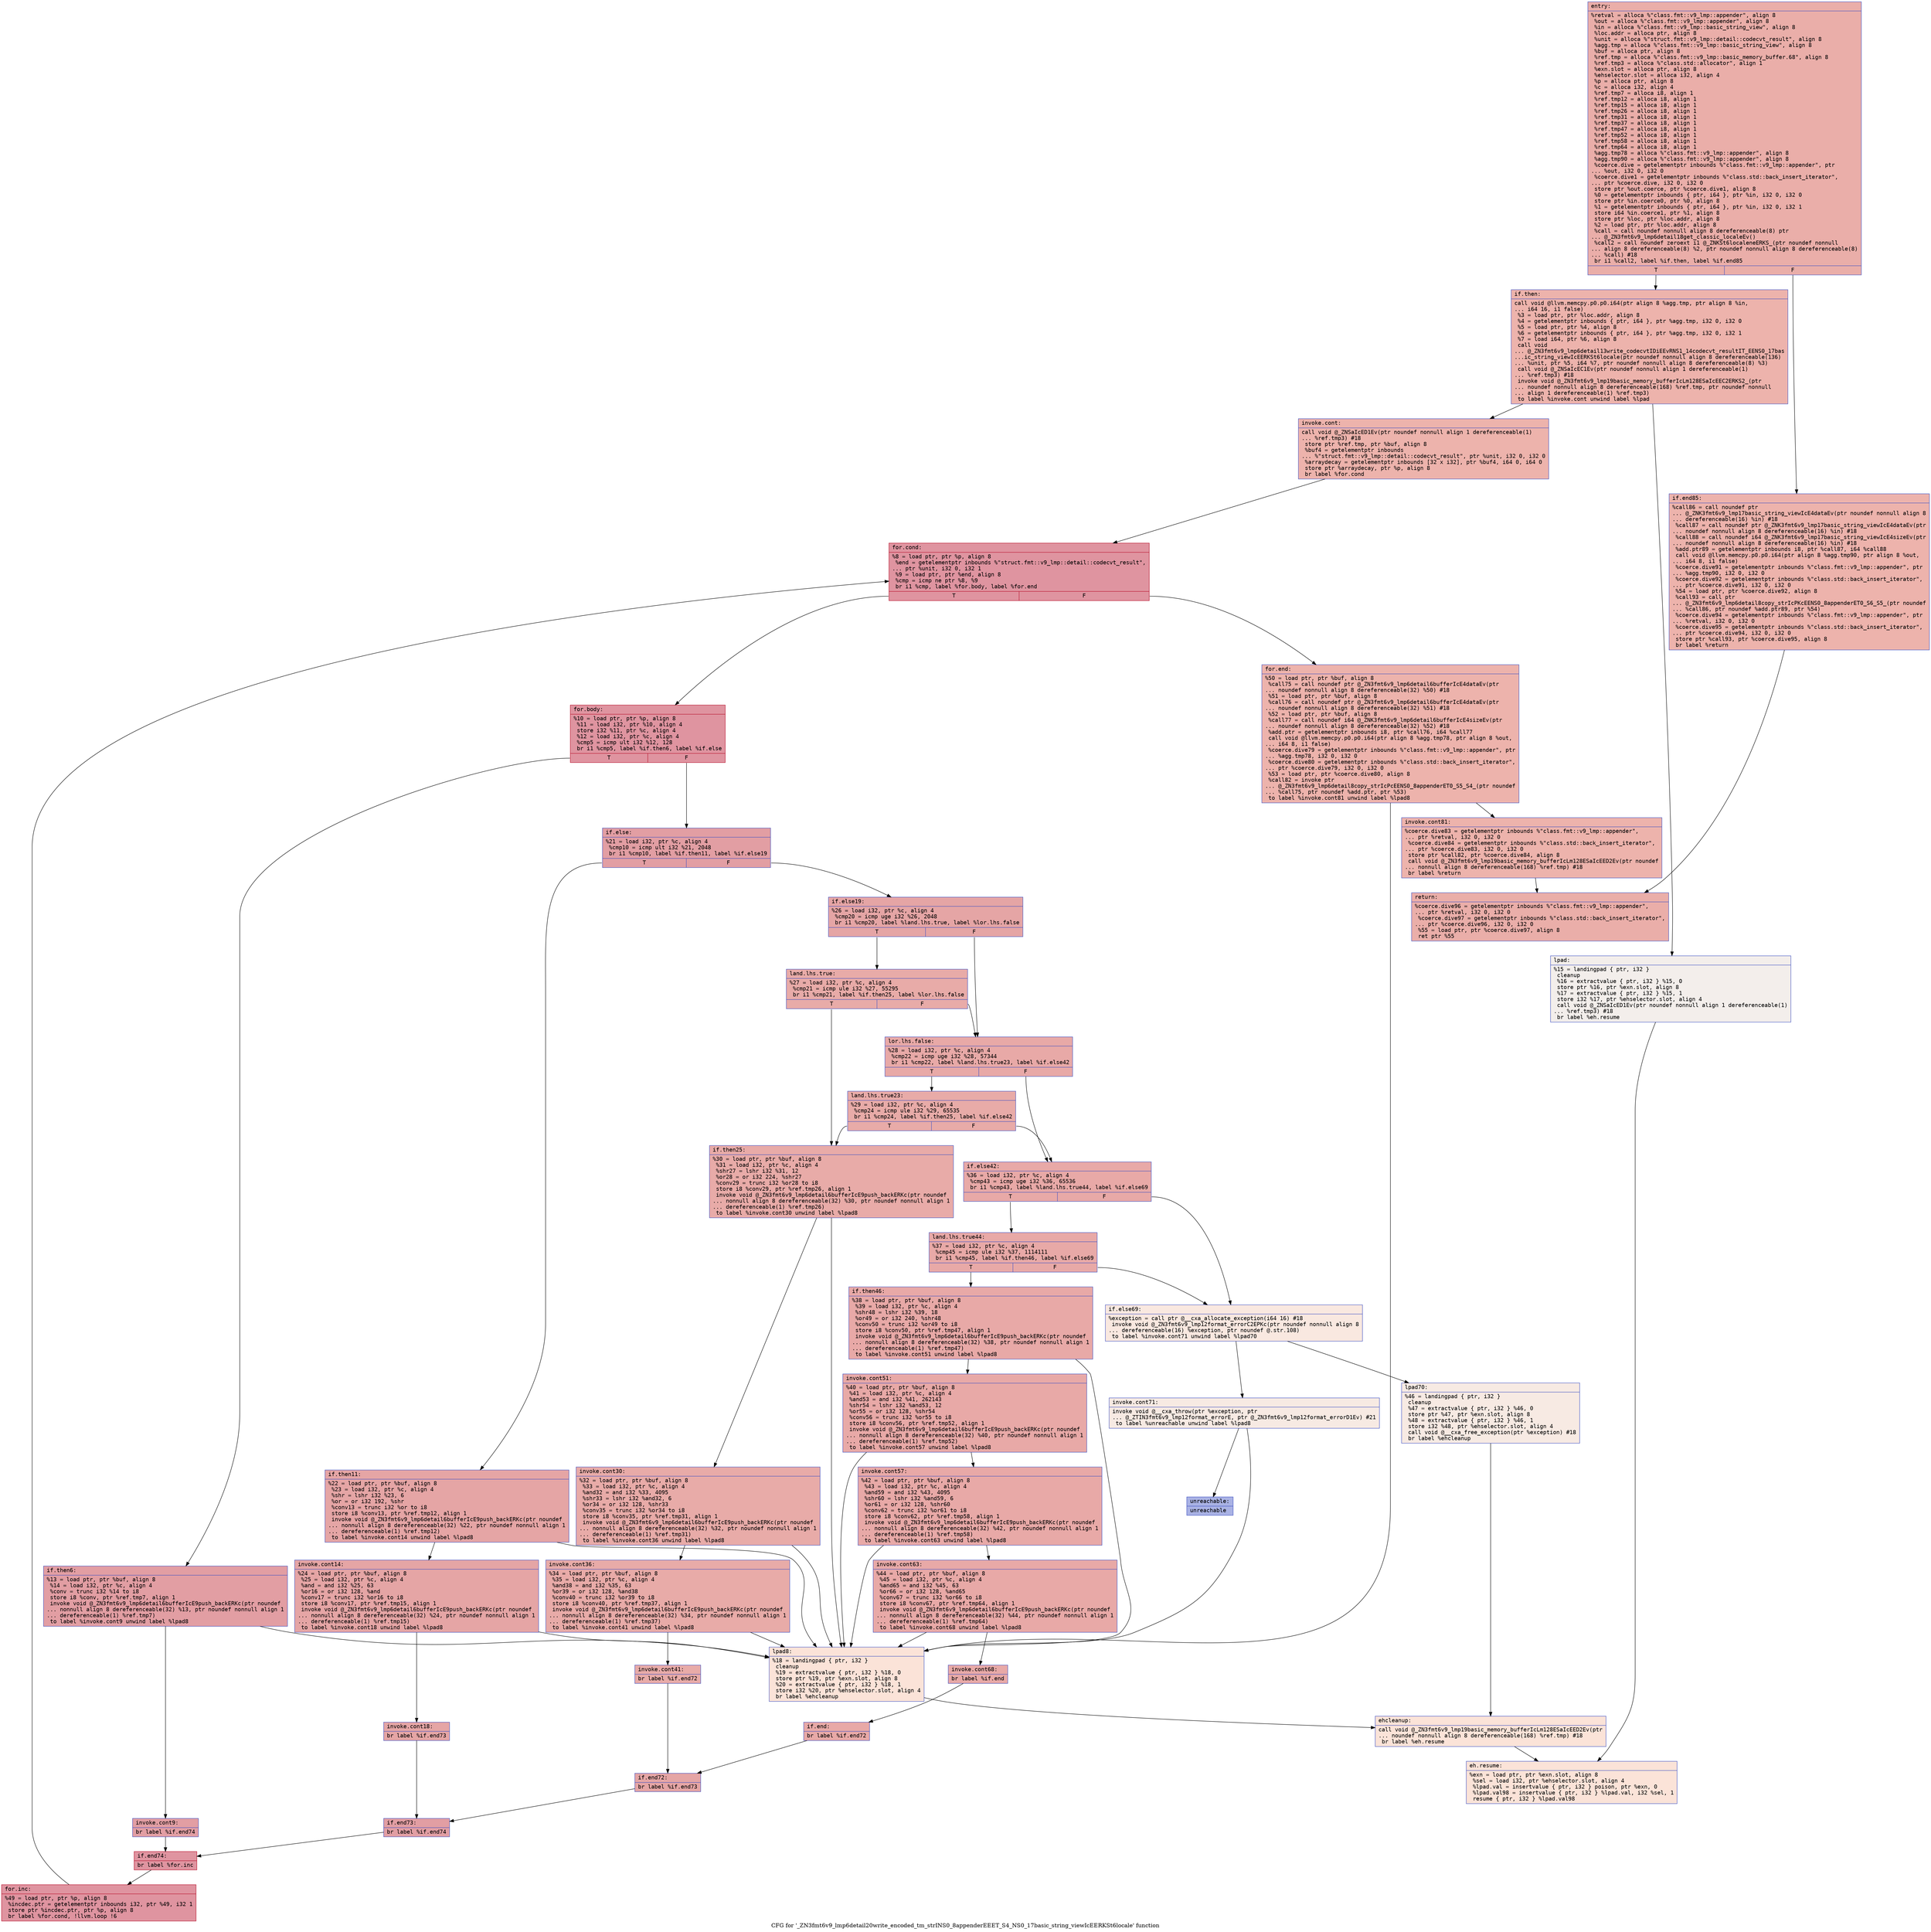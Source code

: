 digraph "CFG for '_ZN3fmt6v9_lmp6detail20write_encoded_tm_strINS0_8appenderEEET_S4_NS0_17basic_string_viewIcEERKSt6locale' function" {
	label="CFG for '_ZN3fmt6v9_lmp6detail20write_encoded_tm_strINS0_8appenderEEET_S4_NS0_17basic_string_viewIcEERKSt6locale' function";

	Node0x55841699a6d0 [shape=record,color="#3d50c3ff", style=filled, fillcolor="#d0473d70" fontname="Courier",label="{entry:\l|  %retval = alloca %\"class.fmt::v9_lmp::appender\", align 8\l  %out = alloca %\"class.fmt::v9_lmp::appender\", align 8\l  %in = alloca %\"class.fmt::v9_lmp::basic_string_view\", align 8\l  %loc.addr = alloca ptr, align 8\l  %unit = alloca %\"struct.fmt::v9_lmp::detail::codecvt_result\", align 8\l  %agg.tmp = alloca %\"class.fmt::v9_lmp::basic_string_view\", align 8\l  %buf = alloca ptr, align 8\l  %ref.tmp = alloca %\"class.fmt::v9_lmp::basic_memory_buffer.68\", align 8\l  %ref.tmp3 = alloca %\"class.std::allocator\", align 1\l  %exn.slot = alloca ptr, align 8\l  %ehselector.slot = alloca i32, align 4\l  %p = alloca ptr, align 8\l  %c = alloca i32, align 4\l  %ref.tmp7 = alloca i8, align 1\l  %ref.tmp12 = alloca i8, align 1\l  %ref.tmp15 = alloca i8, align 1\l  %ref.tmp26 = alloca i8, align 1\l  %ref.tmp31 = alloca i8, align 1\l  %ref.tmp37 = alloca i8, align 1\l  %ref.tmp47 = alloca i8, align 1\l  %ref.tmp52 = alloca i8, align 1\l  %ref.tmp58 = alloca i8, align 1\l  %ref.tmp64 = alloca i8, align 1\l  %agg.tmp78 = alloca %\"class.fmt::v9_lmp::appender\", align 8\l  %agg.tmp90 = alloca %\"class.fmt::v9_lmp::appender\", align 8\l  %coerce.dive = getelementptr inbounds %\"class.fmt::v9_lmp::appender\", ptr\l... %out, i32 0, i32 0\l  %coerce.dive1 = getelementptr inbounds %\"class.std::back_insert_iterator\",\l... ptr %coerce.dive, i32 0, i32 0\l  store ptr %out.coerce, ptr %coerce.dive1, align 8\l  %0 = getelementptr inbounds \{ ptr, i64 \}, ptr %in, i32 0, i32 0\l  store ptr %in.coerce0, ptr %0, align 8\l  %1 = getelementptr inbounds \{ ptr, i64 \}, ptr %in, i32 0, i32 1\l  store i64 %in.coerce1, ptr %1, align 8\l  store ptr %loc, ptr %loc.addr, align 8\l  %2 = load ptr, ptr %loc.addr, align 8\l  %call = call noundef nonnull align 8 dereferenceable(8) ptr\l... @_ZN3fmt6v9_lmp6detail18get_classic_localeEv()\l  %call2 = call noundef zeroext i1 @_ZNKSt6localeneERKS_(ptr noundef nonnull\l... align 8 dereferenceable(8) %2, ptr noundef nonnull align 8 dereferenceable(8)\l... %call) #18\l  br i1 %call2, label %if.then, label %if.end85\l|{<s0>T|<s1>F}}"];
	Node0x55841699a6d0:s0 -> Node0x55841699c3b0[tooltip="entry -> if.then\nProbability 50.00%" ];
	Node0x55841699a6d0:s1 -> Node0x55841699c420[tooltip="entry -> if.end85\nProbability 50.00%" ];
	Node0x55841699c3b0 [shape=record,color="#3d50c3ff", style=filled, fillcolor="#d6524470" fontname="Courier",label="{if.then:\l|  call void @llvm.memcpy.p0.p0.i64(ptr align 8 %agg.tmp, ptr align 8 %in,\l... i64 16, i1 false)\l  %3 = load ptr, ptr %loc.addr, align 8\l  %4 = getelementptr inbounds \{ ptr, i64 \}, ptr %agg.tmp, i32 0, i32 0\l  %5 = load ptr, ptr %4, align 8\l  %6 = getelementptr inbounds \{ ptr, i64 \}, ptr %agg.tmp, i32 0, i32 1\l  %7 = load i64, ptr %6, align 8\l  call void\l... @_ZN3fmt6v9_lmp6detail13write_codecvtIDiEEvRNS1_14codecvt_resultIT_EENS0_17bas\l...ic_string_viewIcEERKSt6locale(ptr noundef nonnull align 8 dereferenceable(136)\l... %unit, ptr %5, i64 %7, ptr noundef nonnull align 8 dereferenceable(8) %3)\l  call void @_ZNSaIcEC1Ev(ptr noundef nonnull align 1 dereferenceable(1)\l... %ref.tmp3) #18\l  invoke void @_ZN3fmt6v9_lmp19basic_memory_bufferIcLm128ESaIcEEC2ERKS2_(ptr\l... noundef nonnull align 8 dereferenceable(168) %ref.tmp, ptr noundef nonnull\l... align 1 dereferenceable(1) %ref.tmp3)\l          to label %invoke.cont unwind label %lpad\l}"];
	Node0x55841699c3b0 -> Node0x55841699ce20[tooltip="if.then -> invoke.cont\nProbability 100.00%" ];
	Node0x55841699c3b0 -> Node0x55841699ce70[tooltip="if.then -> lpad\nProbability 0.00%" ];
	Node0x55841699ce20 [shape=record,color="#3d50c3ff", style=filled, fillcolor="#d6524470" fontname="Courier",label="{invoke.cont:\l|  call void @_ZNSaIcED1Ev(ptr noundef nonnull align 1 dereferenceable(1)\l... %ref.tmp3) #18\l  store ptr %ref.tmp, ptr %buf, align 8\l  %buf4 = getelementptr inbounds\l... %\"struct.fmt::v9_lmp::detail::codecvt_result\", ptr %unit, i32 0, i32 0\l  %arraydecay = getelementptr inbounds [32 x i32], ptr %buf4, i64 0, i64 0\l  store ptr %arraydecay, ptr %p, align 8\l  br label %for.cond\l}"];
	Node0x55841699ce20 -> Node0x55841699d4c0[tooltip="invoke.cont -> for.cond\nProbability 100.00%" ];
	Node0x55841699d4c0 [shape=record,color="#b70d28ff", style=filled, fillcolor="#b70d2870" fontname="Courier",label="{for.cond:\l|  %8 = load ptr, ptr %p, align 8\l  %end = getelementptr inbounds %\"struct.fmt::v9_lmp::detail::codecvt_result\",\l... ptr %unit, i32 0, i32 1\l  %9 = load ptr, ptr %end, align 8\l  %cmp = icmp ne ptr %8, %9\l  br i1 %cmp, label %for.body, label %for.end\l|{<s0>T|<s1>F}}"];
	Node0x55841699d4c0:s0 -> Node0x55841699d7d0[tooltip="for.cond -> for.body\nProbability 96.88%" ];
	Node0x55841699d4c0:s1 -> Node0x55841699d850[tooltip="for.cond -> for.end\nProbability 3.12%" ];
	Node0x55841699d7d0 [shape=record,color="#b70d28ff", style=filled, fillcolor="#b70d2870" fontname="Courier",label="{for.body:\l|  %10 = load ptr, ptr %p, align 8\l  %11 = load i32, ptr %10, align 4\l  store i32 %11, ptr %c, align 4\l  %12 = load i32, ptr %c, align 4\l  %cmp5 = icmp ult i32 %12, 128\l  br i1 %cmp5, label %if.then6, label %if.else\l|{<s0>T|<s1>F}}"];
	Node0x55841699d7d0:s0 -> Node0x55841699dca0[tooltip="for.body -> if.then6\nProbability 50.00%" ];
	Node0x55841699d7d0:s1 -> Node0x55841699dd20[tooltip="for.body -> if.else\nProbability 50.00%" ];
	Node0x55841699dca0 [shape=record,color="#3d50c3ff", style=filled, fillcolor="#be242e70" fontname="Courier",label="{if.then6:\l|  %13 = load ptr, ptr %buf, align 8\l  %14 = load i32, ptr %c, align 4\l  %conv = trunc i32 %14 to i8\l  store i8 %conv, ptr %ref.tmp7, align 1\l  invoke void @_ZN3fmt6v9_lmp6detail6bufferIcE9push_backERKc(ptr noundef\l... nonnull align 8 dereferenceable(32) %13, ptr noundef nonnull align 1\l... dereferenceable(1) %ref.tmp7)\l          to label %invoke.cont9 unwind label %lpad8\l}"];
	Node0x55841699dca0 -> Node0x55841699b5e0[tooltip="if.then6 -> invoke.cont9\nProbability 100.00%" ];
	Node0x55841699dca0 -> Node0x55841699b660[tooltip="if.then6 -> lpad8\nProbability 0.00%" ];
	Node0x55841699b5e0 [shape=record,color="#3d50c3ff", style=filled, fillcolor="#be242e70" fontname="Courier",label="{invoke.cont9:\l|  br label %if.end74\l}"];
	Node0x55841699b5e0 -> Node0x55841699b7c0[tooltip="invoke.cont9 -> if.end74\nProbability 100.00%" ];
	Node0x55841699ce70 [shape=record,color="#3d50c3ff", style=filled, fillcolor="#e5d8d170" fontname="Courier",label="{lpad:\l|  %15 = landingpad \{ ptr, i32 \}\l          cleanup\l  %16 = extractvalue \{ ptr, i32 \} %15, 0\l  store ptr %16, ptr %exn.slot, align 8\l  %17 = extractvalue \{ ptr, i32 \} %15, 1\l  store i32 %17, ptr %ehselector.slot, align 4\l  call void @_ZNSaIcED1Ev(ptr noundef nonnull align 1 dereferenceable(1)\l... %ref.tmp3) #18\l  br label %eh.resume\l}"];
	Node0x55841699ce70 -> Node0x55841699ead0[tooltip="lpad -> eh.resume\nProbability 100.00%" ];
	Node0x55841699b660 [shape=record,color="#3d50c3ff", style=filled, fillcolor="#f6bfa670" fontname="Courier",label="{lpad8:\l|  %18 = landingpad \{ ptr, i32 \}\l          cleanup\l  %19 = extractvalue \{ ptr, i32 \} %18, 0\l  store ptr %19, ptr %exn.slot, align 8\l  %20 = extractvalue \{ ptr, i32 \} %18, 1\l  store i32 %20, ptr %ehselector.slot, align 4\l  br label %ehcleanup\l}"];
	Node0x55841699b660 -> Node0x55841699ee80[tooltip="lpad8 -> ehcleanup\nProbability 100.00%" ];
	Node0x55841699dd20 [shape=record,color="#3d50c3ff", style=filled, fillcolor="#be242e70" fontname="Courier",label="{if.else:\l|  %21 = load i32, ptr %c, align 4\l  %cmp10 = icmp ult i32 %21, 2048\l  br i1 %cmp10, label %if.then11, label %if.else19\l|{<s0>T|<s1>F}}"];
	Node0x55841699dd20:s0 -> Node0x55841699f100[tooltip="if.else -> if.then11\nProbability 50.00%" ];
	Node0x55841699dd20:s1 -> Node0x55841699f180[tooltip="if.else -> if.else19\nProbability 50.00%" ];
	Node0x55841699f100 [shape=record,color="#3d50c3ff", style=filled, fillcolor="#c5333470" fontname="Courier",label="{if.then11:\l|  %22 = load ptr, ptr %buf, align 8\l  %23 = load i32, ptr %c, align 4\l  %shr = lshr i32 %23, 6\l  %or = or i32 192, %shr\l  %conv13 = trunc i32 %or to i8\l  store i8 %conv13, ptr %ref.tmp12, align 1\l  invoke void @_ZN3fmt6v9_lmp6detail6bufferIcE9push_backERKc(ptr noundef\l... nonnull align 8 dereferenceable(32) %22, ptr noundef nonnull align 1\l... dereferenceable(1) %ref.tmp12)\l          to label %invoke.cont14 unwind label %lpad8\l}"];
	Node0x55841699f100 -> Node0x55841699f6a0[tooltip="if.then11 -> invoke.cont14\nProbability 100.00%" ];
	Node0x55841699f100 -> Node0x55841699b660[tooltip="if.then11 -> lpad8\nProbability 0.00%" ];
	Node0x55841699f6a0 [shape=record,color="#3d50c3ff", style=filled, fillcolor="#c5333470" fontname="Courier",label="{invoke.cont14:\l|  %24 = load ptr, ptr %buf, align 8\l  %25 = load i32, ptr %c, align 4\l  %and = and i32 %25, 63\l  %or16 = or i32 128, %and\l  %conv17 = trunc i32 %or16 to i8\l  store i8 %conv17, ptr %ref.tmp15, align 1\l  invoke void @_ZN3fmt6v9_lmp6detail6bufferIcE9push_backERKc(ptr noundef\l... nonnull align 8 dereferenceable(32) %24, ptr noundef nonnull align 1\l... dereferenceable(1) %ref.tmp15)\l          to label %invoke.cont18 unwind label %lpad8\l}"];
	Node0x55841699f6a0 -> Node0x55841699fc00[tooltip="invoke.cont14 -> invoke.cont18\nProbability 100.00%" ];
	Node0x55841699f6a0 -> Node0x55841699b660[tooltip="invoke.cont14 -> lpad8\nProbability 0.00%" ];
	Node0x55841699fc00 [shape=record,color="#3d50c3ff", style=filled, fillcolor="#c5333470" fontname="Courier",label="{invoke.cont18:\l|  br label %if.end73\l}"];
	Node0x55841699fc00 -> Node0x55841699fe10[tooltip="invoke.cont18 -> if.end73\nProbability 100.00%" ];
	Node0x55841699f180 [shape=record,color="#3d50c3ff", style=filled, fillcolor="#c5333470" fontname="Courier",label="{if.else19:\l|  %26 = load i32, ptr %c, align 4\l  %cmp20 = icmp uge i32 %26, 2048\l  br i1 %cmp20, label %land.lhs.true, label %lor.lhs.false\l|{<s0>T|<s1>F}}"];
	Node0x55841699f180:s0 -> Node0x5584169a0010[tooltip="if.else19 -> land.lhs.true\nProbability 50.00%" ];
	Node0x55841699f180:s1 -> Node0x5584169a0090[tooltip="if.else19 -> lor.lhs.false\nProbability 50.00%" ];
	Node0x5584169a0010 [shape=record,color="#3d50c3ff", style=filled, fillcolor="#cc403a70" fontname="Courier",label="{land.lhs.true:\l|  %27 = load i32, ptr %c, align 4\l  %cmp21 = icmp ule i32 %27, 55295\l  br i1 %cmp21, label %if.then25, label %lor.lhs.false\l|{<s0>T|<s1>F}}"];
	Node0x5584169a0010:s0 -> Node0x5584169a0360[tooltip="land.lhs.true -> if.then25\nProbability 50.00%" ];
	Node0x5584169a0010:s1 -> Node0x5584169a0090[tooltip="land.lhs.true -> lor.lhs.false\nProbability 50.00%" ];
	Node0x5584169a0090 [shape=record,color="#3d50c3ff", style=filled, fillcolor="#ca3b3770" fontname="Courier",label="{lor.lhs.false:\l|  %28 = load i32, ptr %c, align 4\l  %cmp22 = icmp uge i32 %28, 57344\l  br i1 %cmp22, label %land.lhs.true23, label %if.else42\l|{<s0>T|<s1>F}}"];
	Node0x5584169a0090:s0 -> Node0x5584169a05f0[tooltip="lor.lhs.false -> land.lhs.true23\nProbability 50.00%" ];
	Node0x5584169a0090:s1 -> Node0x5584169a0670[tooltip="lor.lhs.false -> if.else42\nProbability 50.00%" ];
	Node0x5584169a05f0 [shape=record,color="#3d50c3ff", style=filled, fillcolor="#cc403a70" fontname="Courier",label="{land.lhs.true23:\l|  %29 = load i32, ptr %c, align 4\l  %cmp24 = icmp ule i32 %29, 65535\l  br i1 %cmp24, label %if.then25, label %if.else42\l|{<s0>T|<s1>F}}"];
	Node0x5584169a05f0:s0 -> Node0x5584169a0360[tooltip="land.lhs.true23 -> if.then25\nProbability 50.00%" ];
	Node0x5584169a05f0:s1 -> Node0x5584169a0670[tooltip="land.lhs.true23 -> if.else42\nProbability 50.00%" ];
	Node0x5584169a0360 [shape=record,color="#3d50c3ff", style=filled, fillcolor="#cc403a70" fontname="Courier",label="{if.then25:\l|  %30 = load ptr, ptr %buf, align 8\l  %31 = load i32, ptr %c, align 4\l  %shr27 = lshr i32 %31, 12\l  %or28 = or i32 224, %shr27\l  %conv29 = trunc i32 %or28 to i8\l  store i8 %conv29, ptr %ref.tmp26, align 1\l  invoke void @_ZN3fmt6v9_lmp6detail6bufferIcE9push_backERKc(ptr noundef\l... nonnull align 8 dereferenceable(32) %30, ptr noundef nonnull align 1\l... dereferenceable(1) %ref.tmp26)\l          to label %invoke.cont30 unwind label %lpad8\l}"];
	Node0x5584169a0360 -> Node0x5584169a0da0[tooltip="if.then25 -> invoke.cont30\nProbability 100.00%" ];
	Node0x5584169a0360 -> Node0x55841699b660[tooltip="if.then25 -> lpad8\nProbability 0.00%" ];
	Node0x5584169a0da0 [shape=record,color="#3d50c3ff", style=filled, fillcolor="#cc403a70" fontname="Courier",label="{invoke.cont30:\l|  %32 = load ptr, ptr %buf, align 8\l  %33 = load i32, ptr %c, align 4\l  %and32 = and i32 %33, 4095\l  %shr33 = lshr i32 %and32, 6\l  %or34 = or i32 128, %shr33\l  %conv35 = trunc i32 %or34 to i8\l  store i8 %conv35, ptr %ref.tmp31, align 1\l  invoke void @_ZN3fmt6v9_lmp6detail6bufferIcE9push_backERKc(ptr noundef\l... nonnull align 8 dereferenceable(32) %32, ptr noundef nonnull align 1\l... dereferenceable(1) %ref.tmp31)\l          to label %invoke.cont36 unwind label %lpad8\l}"];
	Node0x5584169a0da0 -> Node0x5584169a13e0[tooltip="invoke.cont30 -> invoke.cont36\nProbability 100.00%" ];
	Node0x5584169a0da0 -> Node0x55841699b660[tooltip="invoke.cont30 -> lpad8\nProbability 0.00%" ];
	Node0x5584169a13e0 [shape=record,color="#3d50c3ff", style=filled, fillcolor="#cc403a70" fontname="Courier",label="{invoke.cont36:\l|  %34 = load ptr, ptr %buf, align 8\l  %35 = load i32, ptr %c, align 4\l  %and38 = and i32 %35, 63\l  %or39 = or i32 128, %and38\l  %conv40 = trunc i32 %or39 to i8\l  store i8 %conv40, ptr %ref.tmp37, align 1\l  invoke void @_ZN3fmt6v9_lmp6detail6bufferIcE9push_backERKc(ptr noundef\l... nonnull align 8 dereferenceable(32) %34, ptr noundef nonnull align 1\l... dereferenceable(1) %ref.tmp37)\l          to label %invoke.cont41 unwind label %lpad8\l}"];
	Node0x5584169a13e0 -> Node0x5584169a1940[tooltip="invoke.cont36 -> invoke.cont41\nProbability 100.00%" ];
	Node0x5584169a13e0 -> Node0x55841699b660[tooltip="invoke.cont36 -> lpad8\nProbability 0.00%" ];
	Node0x5584169a1940 [shape=record,color="#3d50c3ff", style=filled, fillcolor="#cc403a70" fontname="Courier",label="{invoke.cont41:\l|  br label %if.end72\l}"];
	Node0x5584169a1940 -> Node0x5584169a1b50[tooltip="invoke.cont41 -> if.end72\nProbability 100.00%" ];
	Node0x5584169a0670 [shape=record,color="#3d50c3ff", style=filled, fillcolor="#ca3b3770" fontname="Courier",label="{if.else42:\l|  %36 = load i32, ptr %c, align 4\l  %cmp43 = icmp uge i32 %36, 65536\l  br i1 %cmp43, label %land.lhs.true44, label %if.else69\l|{<s0>T|<s1>F}}"];
	Node0x5584169a0670:s0 -> Node0x5584169a1d80[tooltip="if.else42 -> land.lhs.true44\nProbability 100.00%" ];
	Node0x5584169a0670:s1 -> Node0x5584169a1e00[tooltip="if.else42 -> if.else69\nProbability 0.00%" ];
	Node0x5584169a1d80 [shape=record,color="#3d50c3ff", style=filled, fillcolor="#ca3b3770" fontname="Courier",label="{land.lhs.true44:\l|  %37 = load i32, ptr %c, align 4\l  %cmp45 = icmp ule i32 %37, 1114111\l  br i1 %cmp45, label %if.then46, label %if.else69\l|{<s0>T|<s1>F}}"];
	Node0x5584169a1d80:s0 -> Node0x5584169a2070[tooltip="land.lhs.true44 -> if.then46\nProbability 100.00%" ];
	Node0x5584169a1d80:s1 -> Node0x5584169a1e00[tooltip="land.lhs.true44 -> if.else69\nProbability 0.00%" ];
	Node0x5584169a2070 [shape=record,color="#3d50c3ff", style=filled, fillcolor="#ca3b3770" fontname="Courier",label="{if.then46:\l|  %38 = load ptr, ptr %buf, align 8\l  %39 = load i32, ptr %c, align 4\l  %shr48 = lshr i32 %39, 18\l  %or49 = or i32 240, %shr48\l  %conv50 = trunc i32 %or49 to i8\l  store i8 %conv50, ptr %ref.tmp47, align 1\l  invoke void @_ZN3fmt6v9_lmp6detail6bufferIcE9push_backERKc(ptr noundef\l... nonnull align 8 dereferenceable(32) %38, ptr noundef nonnull align 1\l... dereferenceable(1) %ref.tmp47)\l          to label %invoke.cont51 unwind label %lpad8\l}"];
	Node0x5584169a2070 -> Node0x55841699e060[tooltip="if.then46 -> invoke.cont51\nProbability 100.00%" ];
	Node0x5584169a2070 -> Node0x55841699b660[tooltip="if.then46 -> lpad8\nProbability 0.00%" ];
	Node0x55841699e060 [shape=record,color="#3d50c3ff", style=filled, fillcolor="#ca3b3770" fontname="Courier",label="{invoke.cont51:\l|  %40 = load ptr, ptr %buf, align 8\l  %41 = load i32, ptr %c, align 4\l  %and53 = and i32 %41, 262143\l  %shr54 = lshr i32 %and53, 12\l  %or55 = or i32 128, %shr54\l  %conv56 = trunc i32 %or55 to i8\l  store i8 %conv56, ptr %ref.tmp52, align 1\l  invoke void @_ZN3fmt6v9_lmp6detail6bufferIcE9push_backERKc(ptr noundef\l... nonnull align 8 dereferenceable(32) %40, ptr noundef nonnull align 1\l... dereferenceable(1) %ref.tmp52)\l          to label %invoke.cont57 unwind label %lpad8\l}"];
	Node0x55841699e060 -> Node0x5584169a3170[tooltip="invoke.cont51 -> invoke.cont57\nProbability 100.00%" ];
	Node0x55841699e060 -> Node0x55841699b660[tooltip="invoke.cont51 -> lpad8\nProbability 0.00%" ];
	Node0x5584169a3170 [shape=record,color="#3d50c3ff", style=filled, fillcolor="#ca3b3770" fontname="Courier",label="{invoke.cont57:\l|  %42 = load ptr, ptr %buf, align 8\l  %43 = load i32, ptr %c, align 4\l  %and59 = and i32 %43, 4095\l  %shr60 = lshr i32 %and59, 6\l  %or61 = or i32 128, %shr60\l  %conv62 = trunc i32 %or61 to i8\l  store i8 %conv62, ptr %ref.tmp58, align 1\l  invoke void @_ZN3fmt6v9_lmp6detail6bufferIcE9push_backERKc(ptr noundef\l... nonnull align 8 dereferenceable(32) %42, ptr noundef nonnull align 1\l... dereferenceable(1) %ref.tmp58)\l          to label %invoke.cont63 unwind label %lpad8\l}"];
	Node0x5584169a3170 -> Node0x5584169a3780[tooltip="invoke.cont57 -> invoke.cont63\nProbability 100.00%" ];
	Node0x5584169a3170 -> Node0x55841699b660[tooltip="invoke.cont57 -> lpad8\nProbability 0.00%" ];
	Node0x5584169a3780 [shape=record,color="#3d50c3ff", style=filled, fillcolor="#ca3b3770" fontname="Courier",label="{invoke.cont63:\l|  %44 = load ptr, ptr %buf, align 8\l  %45 = load i32, ptr %c, align 4\l  %and65 = and i32 %45, 63\l  %or66 = or i32 128, %and65\l  %conv67 = trunc i32 %or66 to i8\l  store i8 %conv67, ptr %ref.tmp64, align 1\l  invoke void @_ZN3fmt6v9_lmp6detail6bufferIcE9push_backERKc(ptr noundef\l... nonnull align 8 dereferenceable(32) %44, ptr noundef nonnull align 1\l... dereferenceable(1) %ref.tmp64)\l          to label %invoke.cont68 unwind label %lpad8\l}"];
	Node0x5584169a3780 -> Node0x5584169a3ce0[tooltip="invoke.cont63 -> invoke.cont68\nProbability 100.00%" ];
	Node0x5584169a3780 -> Node0x55841699b660[tooltip="invoke.cont63 -> lpad8\nProbability 0.00%" ];
	Node0x5584169a3ce0 [shape=record,color="#3d50c3ff", style=filled, fillcolor="#ca3b3770" fontname="Courier",label="{invoke.cont68:\l|  br label %if.end\l}"];
	Node0x5584169a3ce0 -> Node0x5584169a3ef0[tooltip="invoke.cont68 -> if.end\nProbability 100.00%" ];
	Node0x5584169a1e00 [shape=record,color="#3d50c3ff", style=filled, fillcolor="#f1ccb870" fontname="Courier",label="{if.else69:\l|  %exception = call ptr @__cxa_allocate_exception(i64 16) #18\l  invoke void @_ZN3fmt6v9_lmp12format_errorC2EPKc(ptr noundef nonnull align 8\l... dereferenceable(16) %exception, ptr noundef @.str.108)\l          to label %invoke.cont71 unwind label %lpad70\l}"];
	Node0x5584169a1e00 -> Node0x5584169a4120[tooltip="if.else69 -> invoke.cont71\nProbability 50.00%" ];
	Node0x5584169a1e00 -> Node0x5584169a41a0[tooltip="if.else69 -> lpad70\nProbability 50.00%" ];
	Node0x5584169a4120 [shape=record,color="#3d50c3ff", style=filled, fillcolor="#eed0c070" fontname="Courier",label="{invoke.cont71:\l|  invoke void @__cxa_throw(ptr %exception, ptr\l... @_ZTIN3fmt6v9_lmp12format_errorE, ptr @_ZN3fmt6v9_lmp12format_errorD1Ev) #21\l          to label %unreachable unwind label %lpad8\l}"];
	Node0x5584169a4120 -> Node0x5584169a4410[tooltip="invoke.cont71 -> unreachable\nProbability 0.00%" ];
	Node0x5584169a4120 -> Node0x55841699b660[tooltip="invoke.cont71 -> lpad8\nProbability 100.00%" ];
	Node0x5584169a41a0 [shape=record,color="#3d50c3ff", style=filled, fillcolor="#eed0c070" fontname="Courier",label="{lpad70:\l|  %46 = landingpad \{ ptr, i32 \}\l          cleanup\l  %47 = extractvalue \{ ptr, i32 \} %46, 0\l  store ptr %47, ptr %exn.slot, align 8\l  %48 = extractvalue \{ ptr, i32 \} %46, 1\l  store i32 %48, ptr %ehselector.slot, align 4\l  call void @__cxa_free_exception(ptr %exception) #18\l  br label %ehcleanup\l}"];
	Node0x5584169a41a0 -> Node0x55841699ee80[tooltip="lpad70 -> ehcleanup\nProbability 100.00%" ];
	Node0x5584169a3ef0 [shape=record,color="#3d50c3ff", style=filled, fillcolor="#ca3b3770" fontname="Courier",label="{if.end:\l|  br label %if.end72\l}"];
	Node0x5584169a3ef0 -> Node0x5584169a1b50[tooltip="if.end -> if.end72\nProbability 100.00%" ];
	Node0x5584169a1b50 [shape=record,color="#3d50c3ff", style=filled, fillcolor="#c5333470" fontname="Courier",label="{if.end72:\l|  br label %if.end73\l}"];
	Node0x5584169a1b50 -> Node0x55841699fe10[tooltip="if.end72 -> if.end73\nProbability 100.00%" ];
	Node0x55841699fe10 [shape=record,color="#3d50c3ff", style=filled, fillcolor="#be242e70" fontname="Courier",label="{if.end73:\l|  br label %if.end74\l}"];
	Node0x55841699fe10 -> Node0x55841699b7c0[tooltip="if.end73 -> if.end74\nProbability 100.00%" ];
	Node0x55841699b7c0 [shape=record,color="#b70d28ff", style=filled, fillcolor="#b70d2870" fontname="Courier",label="{if.end74:\l|  br label %for.inc\l}"];
	Node0x55841699b7c0 -> Node0x5584169a5360[tooltip="if.end74 -> for.inc\nProbability 100.00%" ];
	Node0x5584169a5360 [shape=record,color="#b70d28ff", style=filled, fillcolor="#b70d2870" fontname="Courier",label="{for.inc:\l|  %49 = load ptr, ptr %p, align 8\l  %incdec.ptr = getelementptr inbounds i32, ptr %49, i32 1\l  store ptr %incdec.ptr, ptr %p, align 8\l  br label %for.cond, !llvm.loop !6\l}"];
	Node0x5584169a5360 -> Node0x55841699d4c0[tooltip="for.inc -> for.cond\nProbability 100.00%" ];
	Node0x55841699d850 [shape=record,color="#3d50c3ff", style=filled, fillcolor="#d6524470" fontname="Courier",label="{for.end:\l|  %50 = load ptr, ptr %buf, align 8\l  %call75 = call noundef ptr @_ZN3fmt6v9_lmp6detail6bufferIcE4dataEv(ptr\l... noundef nonnull align 8 dereferenceable(32) %50) #18\l  %51 = load ptr, ptr %buf, align 8\l  %call76 = call noundef ptr @_ZN3fmt6v9_lmp6detail6bufferIcE4dataEv(ptr\l... noundef nonnull align 8 dereferenceable(32) %51) #18\l  %52 = load ptr, ptr %buf, align 8\l  %call77 = call noundef i64 @_ZNK3fmt6v9_lmp6detail6bufferIcE4sizeEv(ptr\l... noundef nonnull align 8 dereferenceable(32) %52) #18\l  %add.ptr = getelementptr inbounds i8, ptr %call76, i64 %call77\l  call void @llvm.memcpy.p0.p0.i64(ptr align 8 %agg.tmp78, ptr align 8 %out,\l... i64 8, i1 false)\l  %coerce.dive79 = getelementptr inbounds %\"class.fmt::v9_lmp::appender\", ptr\l... %agg.tmp78, i32 0, i32 0\l  %coerce.dive80 = getelementptr inbounds %\"class.std::back_insert_iterator\",\l... ptr %coerce.dive79, i32 0, i32 0\l  %53 = load ptr, ptr %coerce.dive80, align 8\l  %call82 = invoke ptr\l... @_ZN3fmt6v9_lmp6detail8copy_strIcPcEENS0_8appenderET0_S5_S4_(ptr noundef\l... %call75, ptr noundef %add.ptr, ptr %53)\l          to label %invoke.cont81 unwind label %lpad8\l}"];
	Node0x55841699d850 -> Node0x5584169a6140[tooltip="for.end -> invoke.cont81\nProbability 100.00%" ];
	Node0x55841699d850 -> Node0x55841699b660[tooltip="for.end -> lpad8\nProbability 0.00%" ];
	Node0x5584169a6140 [shape=record,color="#3d50c3ff", style=filled, fillcolor="#d6524470" fontname="Courier",label="{invoke.cont81:\l|  %coerce.dive83 = getelementptr inbounds %\"class.fmt::v9_lmp::appender\",\l... ptr %retval, i32 0, i32 0\l  %coerce.dive84 = getelementptr inbounds %\"class.std::back_insert_iterator\",\l... ptr %coerce.dive83, i32 0, i32 0\l  store ptr %call82, ptr %coerce.dive84, align 8\l  call void @_ZN3fmt6v9_lmp19basic_memory_bufferIcLm128ESaIcEED2Ev(ptr noundef\l... nonnull align 8 dereferenceable(168) %ref.tmp) #18\l  br label %return\l}"];
	Node0x5584169a6140 -> Node0x5584169a6730[tooltip="invoke.cont81 -> return\nProbability 100.00%" ];
	Node0x55841699ee80 [shape=record,color="#3d50c3ff", style=filled, fillcolor="#f6bfa670" fontname="Courier",label="{ehcleanup:\l|  call void @_ZN3fmt6v9_lmp19basic_memory_bufferIcLm128ESaIcEED2Ev(ptr\l... noundef nonnull align 8 dereferenceable(168) %ref.tmp) #18\l  br label %eh.resume\l}"];
	Node0x55841699ee80 -> Node0x55841699ead0[tooltip="ehcleanup -> eh.resume\nProbability 100.00%" ];
	Node0x55841699c420 [shape=record,color="#3d50c3ff", style=filled, fillcolor="#d6524470" fontname="Courier",label="{if.end85:\l|  %call86 = call noundef ptr\l... @_ZNK3fmt6v9_lmp17basic_string_viewIcE4dataEv(ptr noundef nonnull align 8\l... dereferenceable(16) %in) #18\l  %call87 = call noundef ptr @_ZNK3fmt6v9_lmp17basic_string_viewIcE4dataEv(ptr\l... noundef nonnull align 8 dereferenceable(16) %in) #18\l  %call88 = call noundef i64 @_ZNK3fmt6v9_lmp17basic_string_viewIcE4sizeEv(ptr\l... noundef nonnull align 8 dereferenceable(16) %in) #18\l  %add.ptr89 = getelementptr inbounds i8, ptr %call87, i64 %call88\l  call void @llvm.memcpy.p0.p0.i64(ptr align 8 %agg.tmp90, ptr align 8 %out,\l... i64 8, i1 false)\l  %coerce.dive91 = getelementptr inbounds %\"class.fmt::v9_lmp::appender\", ptr\l... %agg.tmp90, i32 0, i32 0\l  %coerce.dive92 = getelementptr inbounds %\"class.std::back_insert_iterator\",\l... ptr %coerce.dive91, i32 0, i32 0\l  %54 = load ptr, ptr %coerce.dive92, align 8\l  %call93 = call ptr\l... @_ZN3fmt6v9_lmp6detail8copy_strIcPKcEENS0_8appenderET0_S6_S5_(ptr noundef\l... %call86, ptr noundef %add.ptr89, ptr %54)\l  %coerce.dive94 = getelementptr inbounds %\"class.fmt::v9_lmp::appender\", ptr\l... %retval, i32 0, i32 0\l  %coerce.dive95 = getelementptr inbounds %\"class.std::back_insert_iterator\",\l... ptr %coerce.dive94, i32 0, i32 0\l  store ptr %call93, ptr %coerce.dive95, align 8\l  br label %return\l}"];
	Node0x55841699c420 -> Node0x5584169a6730[tooltip="if.end85 -> return\nProbability 100.00%" ];
	Node0x5584169a6730 [shape=record,color="#3d50c3ff", style=filled, fillcolor="#d0473d70" fontname="Courier",label="{return:\l|  %coerce.dive96 = getelementptr inbounds %\"class.fmt::v9_lmp::appender\",\l... ptr %retval, i32 0, i32 0\l  %coerce.dive97 = getelementptr inbounds %\"class.std::back_insert_iterator\",\l... ptr %coerce.dive96, i32 0, i32 0\l  %55 = load ptr, ptr %coerce.dive97, align 8\l  ret ptr %55\l}"];
	Node0x55841699ead0 [shape=record,color="#3d50c3ff", style=filled, fillcolor="#f6bfa670" fontname="Courier",label="{eh.resume:\l|  %exn = load ptr, ptr %exn.slot, align 8\l  %sel = load i32, ptr %ehselector.slot, align 4\l  %lpad.val = insertvalue \{ ptr, i32 \} poison, ptr %exn, 0\l  %lpad.val98 = insertvalue \{ ptr, i32 \} %lpad.val, i32 %sel, 1\l  resume \{ ptr, i32 \} %lpad.val98\l}"];
	Node0x5584169a4410 [shape=record,color="#3d50c3ff", style=filled, fillcolor="#3d50c370" fontname="Courier",label="{unreachable:\l|  unreachable\l}"];
}
